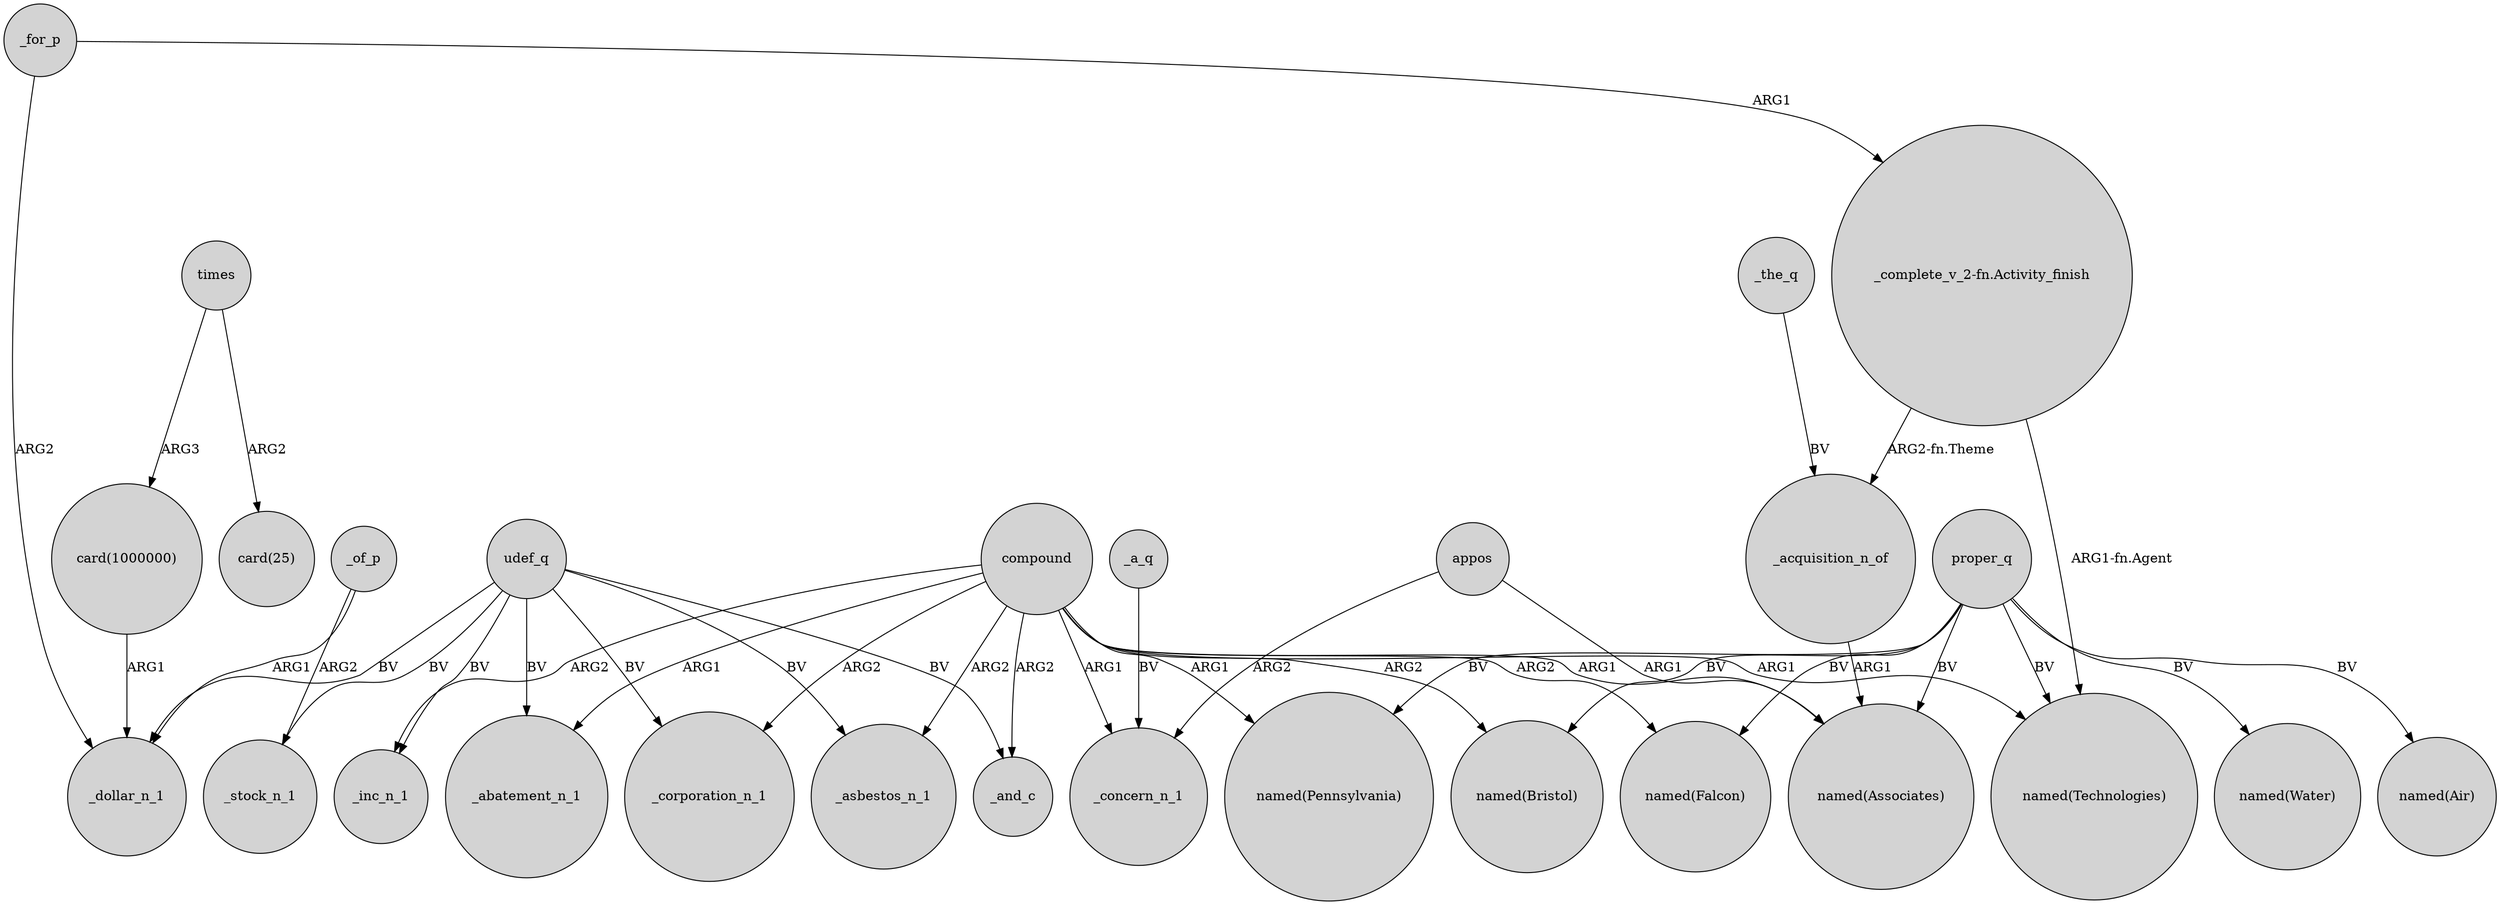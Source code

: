 digraph {
	node [shape=circle style=filled]
	_a_q -> _concern_n_1 [label=BV]
	"card(1000000)" -> _dollar_n_1 [label=ARG1]
	proper_q -> "named(Water)" [label=BV]
	udef_q -> _inc_n_1 [label=BV]
	compound -> "named(Technologies)" [label=ARG1]
	_acquisition_n_of -> "named(Associates)" [label=ARG1]
	_for_p -> _dollar_n_1 [label=ARG2]
	_of_p -> _dollar_n_1 [label=ARG1]
	appos -> "named(Associates)" [label=ARG1]
	proper_q -> "named(Air)" [label=BV]
	compound -> "named(Bristol)" [label=ARG2]
	compound -> _corporation_n_1 [label=ARG2]
	udef_q -> _abatement_n_1 [label=BV]
	proper_q -> "named(Bristol)" [label=BV]
	appos -> _concern_n_1 [label=ARG2]
	udef_q -> _corporation_n_1 [label=BV]
	compound -> _and_c [label=ARG2]
	times -> "card(25)" [label=ARG2]
	udef_q -> _stock_n_1 [label=BV]
	times -> "card(1000000)" [label=ARG3]
	proper_q -> "named(Technologies)" [label=BV]
	proper_q -> "named(Falcon)" [label=BV]
	udef_q -> _asbestos_n_1 [label=BV]
	_for_p -> "_complete_v_2-fn.Activity_finish" [label=ARG1]
	compound -> _abatement_n_1 [label=ARG1]
	compound -> "named(Falcon)" [label=ARG2]
	_the_q -> _acquisition_n_of [label=BV]
	compound -> "named(Associates)" [label=ARG1]
	_of_p -> _stock_n_1 [label=ARG2]
	"_complete_v_2-fn.Activity_finish" -> "named(Technologies)" [label="ARG1-fn.Agent"]
	proper_q -> "named(Pennsylvania)" [label=BV]
	proper_q -> "named(Associates)" [label=BV]
	compound -> "named(Pennsylvania)" [label=ARG1]
	"_complete_v_2-fn.Activity_finish" -> _acquisition_n_of [label="ARG2-fn.Theme"]
	udef_q -> _and_c [label=BV]
	compound -> _asbestos_n_1 [label=ARG2]
	compound -> _inc_n_1 [label=ARG2]
	compound -> _concern_n_1 [label=ARG1]
	udef_q -> _dollar_n_1 [label=BV]
}
